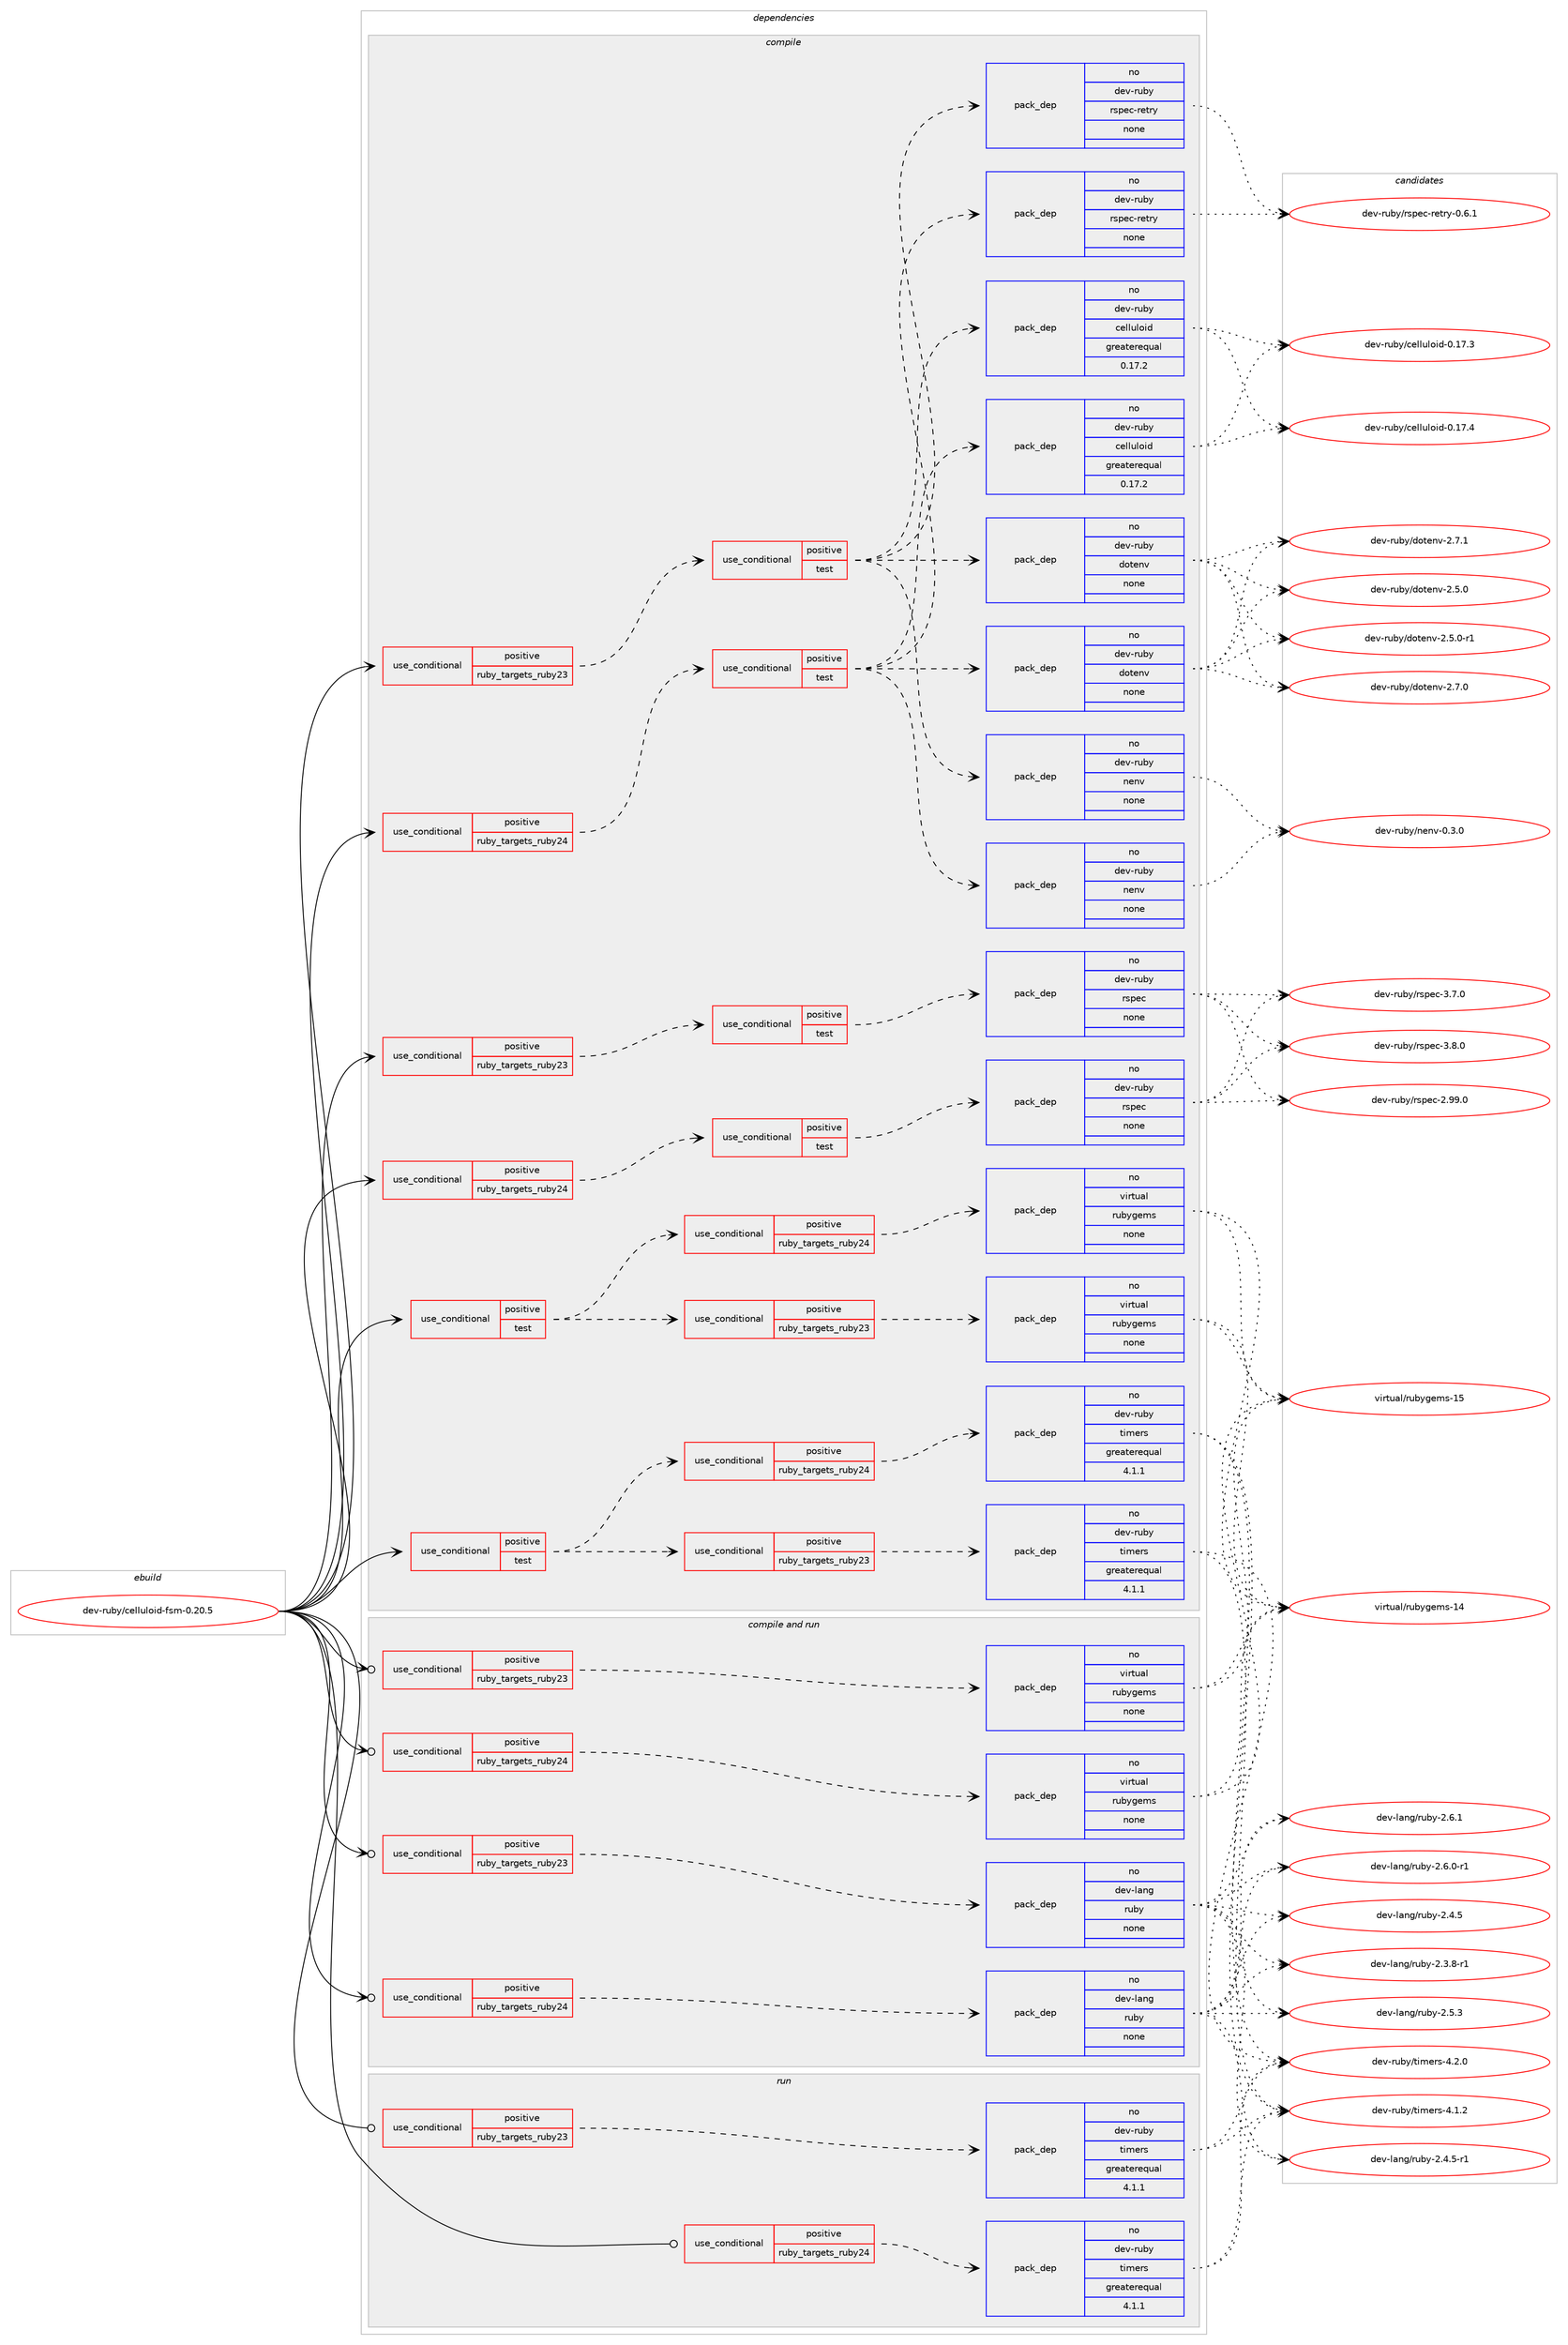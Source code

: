 digraph prolog {

# *************
# Graph options
# *************

newrank=true;
concentrate=true;
compound=true;
graph [rankdir=LR,fontname=Helvetica,fontsize=10,ranksep=1.5];#, ranksep=2.5, nodesep=0.2];
edge  [arrowhead=vee];
node  [fontname=Helvetica,fontsize=10];

# **********
# The ebuild
# **********

subgraph cluster_leftcol {
color=gray;
rank=same;
label=<<i>ebuild</i>>;
id [label="dev-ruby/celluloid-fsm-0.20.5", color=red, width=4, href="../dev-ruby/celluloid-fsm-0.20.5.svg"];
}

# ****************
# The dependencies
# ****************

subgraph cluster_midcol {
color=gray;
label=<<i>dependencies</i>>;
subgraph cluster_compile {
fillcolor="#eeeeee";
style=filled;
label=<<i>compile</i>>;
subgraph cond395998 {
dependency1486245 [label=<<TABLE BORDER="0" CELLBORDER="1" CELLSPACING="0" CELLPADDING="4"><TR><TD ROWSPAN="3" CELLPADDING="10">use_conditional</TD></TR><TR><TD>positive</TD></TR><TR><TD>ruby_targets_ruby23</TD></TR></TABLE>>, shape=none, color=red];
subgraph cond395999 {
dependency1486246 [label=<<TABLE BORDER="0" CELLBORDER="1" CELLSPACING="0" CELLPADDING="4"><TR><TD ROWSPAN="3" CELLPADDING="10">use_conditional</TD></TR><TR><TD>positive</TD></TR><TR><TD>test</TD></TR></TABLE>>, shape=none, color=red];
subgraph pack1066803 {
dependency1486247 [label=<<TABLE BORDER="0" CELLBORDER="1" CELLSPACING="0" CELLPADDING="4" WIDTH="220"><TR><TD ROWSPAN="6" CELLPADDING="30">pack_dep</TD></TR><TR><TD WIDTH="110">no</TD></TR><TR><TD>dev-ruby</TD></TR><TR><TD>celluloid</TD></TR><TR><TD>greaterequal</TD></TR><TR><TD>0.17.2</TD></TR></TABLE>>, shape=none, color=blue];
}
dependency1486246:e -> dependency1486247:w [weight=20,style="dashed",arrowhead="vee"];
subgraph pack1066804 {
dependency1486248 [label=<<TABLE BORDER="0" CELLBORDER="1" CELLSPACING="0" CELLPADDING="4" WIDTH="220"><TR><TD ROWSPAN="6" CELLPADDING="30">pack_dep</TD></TR><TR><TD WIDTH="110">no</TD></TR><TR><TD>dev-ruby</TD></TR><TR><TD>dotenv</TD></TR><TR><TD>none</TD></TR><TR><TD></TD></TR></TABLE>>, shape=none, color=blue];
}
dependency1486246:e -> dependency1486248:w [weight=20,style="dashed",arrowhead="vee"];
subgraph pack1066805 {
dependency1486249 [label=<<TABLE BORDER="0" CELLBORDER="1" CELLSPACING="0" CELLPADDING="4" WIDTH="220"><TR><TD ROWSPAN="6" CELLPADDING="30">pack_dep</TD></TR><TR><TD WIDTH="110">no</TD></TR><TR><TD>dev-ruby</TD></TR><TR><TD>nenv</TD></TR><TR><TD>none</TD></TR><TR><TD></TD></TR></TABLE>>, shape=none, color=blue];
}
dependency1486246:e -> dependency1486249:w [weight=20,style="dashed",arrowhead="vee"];
subgraph pack1066806 {
dependency1486250 [label=<<TABLE BORDER="0" CELLBORDER="1" CELLSPACING="0" CELLPADDING="4" WIDTH="220"><TR><TD ROWSPAN="6" CELLPADDING="30">pack_dep</TD></TR><TR><TD WIDTH="110">no</TD></TR><TR><TD>dev-ruby</TD></TR><TR><TD>rspec-retry</TD></TR><TR><TD>none</TD></TR><TR><TD></TD></TR></TABLE>>, shape=none, color=blue];
}
dependency1486246:e -> dependency1486250:w [weight=20,style="dashed",arrowhead="vee"];
}
dependency1486245:e -> dependency1486246:w [weight=20,style="dashed",arrowhead="vee"];
}
id:e -> dependency1486245:w [weight=20,style="solid",arrowhead="vee"];
subgraph cond396000 {
dependency1486251 [label=<<TABLE BORDER="0" CELLBORDER="1" CELLSPACING="0" CELLPADDING="4"><TR><TD ROWSPAN="3" CELLPADDING="10">use_conditional</TD></TR><TR><TD>positive</TD></TR><TR><TD>ruby_targets_ruby23</TD></TR></TABLE>>, shape=none, color=red];
subgraph cond396001 {
dependency1486252 [label=<<TABLE BORDER="0" CELLBORDER="1" CELLSPACING="0" CELLPADDING="4"><TR><TD ROWSPAN="3" CELLPADDING="10">use_conditional</TD></TR><TR><TD>positive</TD></TR><TR><TD>test</TD></TR></TABLE>>, shape=none, color=red];
subgraph pack1066807 {
dependency1486253 [label=<<TABLE BORDER="0" CELLBORDER="1" CELLSPACING="0" CELLPADDING="4" WIDTH="220"><TR><TD ROWSPAN="6" CELLPADDING="30">pack_dep</TD></TR><TR><TD WIDTH="110">no</TD></TR><TR><TD>dev-ruby</TD></TR><TR><TD>rspec</TD></TR><TR><TD>none</TD></TR><TR><TD></TD></TR></TABLE>>, shape=none, color=blue];
}
dependency1486252:e -> dependency1486253:w [weight=20,style="dashed",arrowhead="vee"];
}
dependency1486251:e -> dependency1486252:w [weight=20,style="dashed",arrowhead="vee"];
}
id:e -> dependency1486251:w [weight=20,style="solid",arrowhead="vee"];
subgraph cond396002 {
dependency1486254 [label=<<TABLE BORDER="0" CELLBORDER="1" CELLSPACING="0" CELLPADDING="4"><TR><TD ROWSPAN="3" CELLPADDING="10">use_conditional</TD></TR><TR><TD>positive</TD></TR><TR><TD>ruby_targets_ruby24</TD></TR></TABLE>>, shape=none, color=red];
subgraph cond396003 {
dependency1486255 [label=<<TABLE BORDER="0" CELLBORDER="1" CELLSPACING="0" CELLPADDING="4"><TR><TD ROWSPAN="3" CELLPADDING="10">use_conditional</TD></TR><TR><TD>positive</TD></TR><TR><TD>test</TD></TR></TABLE>>, shape=none, color=red];
subgraph pack1066808 {
dependency1486256 [label=<<TABLE BORDER="0" CELLBORDER="1" CELLSPACING="0" CELLPADDING="4" WIDTH="220"><TR><TD ROWSPAN="6" CELLPADDING="30">pack_dep</TD></TR><TR><TD WIDTH="110">no</TD></TR><TR><TD>dev-ruby</TD></TR><TR><TD>celluloid</TD></TR><TR><TD>greaterequal</TD></TR><TR><TD>0.17.2</TD></TR></TABLE>>, shape=none, color=blue];
}
dependency1486255:e -> dependency1486256:w [weight=20,style="dashed",arrowhead="vee"];
subgraph pack1066809 {
dependency1486257 [label=<<TABLE BORDER="0" CELLBORDER="1" CELLSPACING="0" CELLPADDING="4" WIDTH="220"><TR><TD ROWSPAN="6" CELLPADDING="30">pack_dep</TD></TR><TR><TD WIDTH="110">no</TD></TR><TR><TD>dev-ruby</TD></TR><TR><TD>dotenv</TD></TR><TR><TD>none</TD></TR><TR><TD></TD></TR></TABLE>>, shape=none, color=blue];
}
dependency1486255:e -> dependency1486257:w [weight=20,style="dashed",arrowhead="vee"];
subgraph pack1066810 {
dependency1486258 [label=<<TABLE BORDER="0" CELLBORDER="1" CELLSPACING="0" CELLPADDING="4" WIDTH="220"><TR><TD ROWSPAN="6" CELLPADDING="30">pack_dep</TD></TR><TR><TD WIDTH="110">no</TD></TR><TR><TD>dev-ruby</TD></TR><TR><TD>nenv</TD></TR><TR><TD>none</TD></TR><TR><TD></TD></TR></TABLE>>, shape=none, color=blue];
}
dependency1486255:e -> dependency1486258:w [weight=20,style="dashed",arrowhead="vee"];
subgraph pack1066811 {
dependency1486259 [label=<<TABLE BORDER="0" CELLBORDER="1" CELLSPACING="0" CELLPADDING="4" WIDTH="220"><TR><TD ROWSPAN="6" CELLPADDING="30">pack_dep</TD></TR><TR><TD WIDTH="110">no</TD></TR><TR><TD>dev-ruby</TD></TR><TR><TD>rspec-retry</TD></TR><TR><TD>none</TD></TR><TR><TD></TD></TR></TABLE>>, shape=none, color=blue];
}
dependency1486255:e -> dependency1486259:w [weight=20,style="dashed",arrowhead="vee"];
}
dependency1486254:e -> dependency1486255:w [weight=20,style="dashed",arrowhead="vee"];
}
id:e -> dependency1486254:w [weight=20,style="solid",arrowhead="vee"];
subgraph cond396004 {
dependency1486260 [label=<<TABLE BORDER="0" CELLBORDER="1" CELLSPACING="0" CELLPADDING="4"><TR><TD ROWSPAN="3" CELLPADDING="10">use_conditional</TD></TR><TR><TD>positive</TD></TR><TR><TD>ruby_targets_ruby24</TD></TR></TABLE>>, shape=none, color=red];
subgraph cond396005 {
dependency1486261 [label=<<TABLE BORDER="0" CELLBORDER="1" CELLSPACING="0" CELLPADDING="4"><TR><TD ROWSPAN="3" CELLPADDING="10">use_conditional</TD></TR><TR><TD>positive</TD></TR><TR><TD>test</TD></TR></TABLE>>, shape=none, color=red];
subgraph pack1066812 {
dependency1486262 [label=<<TABLE BORDER="0" CELLBORDER="1" CELLSPACING="0" CELLPADDING="4" WIDTH="220"><TR><TD ROWSPAN="6" CELLPADDING="30">pack_dep</TD></TR><TR><TD WIDTH="110">no</TD></TR><TR><TD>dev-ruby</TD></TR><TR><TD>rspec</TD></TR><TR><TD>none</TD></TR><TR><TD></TD></TR></TABLE>>, shape=none, color=blue];
}
dependency1486261:e -> dependency1486262:w [weight=20,style="dashed",arrowhead="vee"];
}
dependency1486260:e -> dependency1486261:w [weight=20,style="dashed",arrowhead="vee"];
}
id:e -> dependency1486260:w [weight=20,style="solid",arrowhead="vee"];
subgraph cond396006 {
dependency1486263 [label=<<TABLE BORDER="0" CELLBORDER="1" CELLSPACING="0" CELLPADDING="4"><TR><TD ROWSPAN="3" CELLPADDING="10">use_conditional</TD></TR><TR><TD>positive</TD></TR><TR><TD>test</TD></TR></TABLE>>, shape=none, color=red];
subgraph cond396007 {
dependency1486264 [label=<<TABLE BORDER="0" CELLBORDER="1" CELLSPACING="0" CELLPADDING="4"><TR><TD ROWSPAN="3" CELLPADDING="10">use_conditional</TD></TR><TR><TD>positive</TD></TR><TR><TD>ruby_targets_ruby23</TD></TR></TABLE>>, shape=none, color=red];
subgraph pack1066813 {
dependency1486265 [label=<<TABLE BORDER="0" CELLBORDER="1" CELLSPACING="0" CELLPADDING="4" WIDTH="220"><TR><TD ROWSPAN="6" CELLPADDING="30">pack_dep</TD></TR><TR><TD WIDTH="110">no</TD></TR><TR><TD>dev-ruby</TD></TR><TR><TD>timers</TD></TR><TR><TD>greaterequal</TD></TR><TR><TD>4.1.1</TD></TR></TABLE>>, shape=none, color=blue];
}
dependency1486264:e -> dependency1486265:w [weight=20,style="dashed",arrowhead="vee"];
}
dependency1486263:e -> dependency1486264:w [weight=20,style="dashed",arrowhead="vee"];
subgraph cond396008 {
dependency1486266 [label=<<TABLE BORDER="0" CELLBORDER="1" CELLSPACING="0" CELLPADDING="4"><TR><TD ROWSPAN="3" CELLPADDING="10">use_conditional</TD></TR><TR><TD>positive</TD></TR><TR><TD>ruby_targets_ruby24</TD></TR></TABLE>>, shape=none, color=red];
subgraph pack1066814 {
dependency1486267 [label=<<TABLE BORDER="0" CELLBORDER="1" CELLSPACING="0" CELLPADDING="4" WIDTH="220"><TR><TD ROWSPAN="6" CELLPADDING="30">pack_dep</TD></TR><TR><TD WIDTH="110">no</TD></TR><TR><TD>dev-ruby</TD></TR><TR><TD>timers</TD></TR><TR><TD>greaterequal</TD></TR><TR><TD>4.1.1</TD></TR></TABLE>>, shape=none, color=blue];
}
dependency1486266:e -> dependency1486267:w [weight=20,style="dashed",arrowhead="vee"];
}
dependency1486263:e -> dependency1486266:w [weight=20,style="dashed",arrowhead="vee"];
}
id:e -> dependency1486263:w [weight=20,style="solid",arrowhead="vee"];
subgraph cond396009 {
dependency1486268 [label=<<TABLE BORDER="0" CELLBORDER="1" CELLSPACING="0" CELLPADDING="4"><TR><TD ROWSPAN="3" CELLPADDING="10">use_conditional</TD></TR><TR><TD>positive</TD></TR><TR><TD>test</TD></TR></TABLE>>, shape=none, color=red];
subgraph cond396010 {
dependency1486269 [label=<<TABLE BORDER="0" CELLBORDER="1" CELLSPACING="0" CELLPADDING="4"><TR><TD ROWSPAN="3" CELLPADDING="10">use_conditional</TD></TR><TR><TD>positive</TD></TR><TR><TD>ruby_targets_ruby23</TD></TR></TABLE>>, shape=none, color=red];
subgraph pack1066815 {
dependency1486270 [label=<<TABLE BORDER="0" CELLBORDER="1" CELLSPACING="0" CELLPADDING="4" WIDTH="220"><TR><TD ROWSPAN="6" CELLPADDING="30">pack_dep</TD></TR><TR><TD WIDTH="110">no</TD></TR><TR><TD>virtual</TD></TR><TR><TD>rubygems</TD></TR><TR><TD>none</TD></TR><TR><TD></TD></TR></TABLE>>, shape=none, color=blue];
}
dependency1486269:e -> dependency1486270:w [weight=20,style="dashed",arrowhead="vee"];
}
dependency1486268:e -> dependency1486269:w [weight=20,style="dashed",arrowhead="vee"];
subgraph cond396011 {
dependency1486271 [label=<<TABLE BORDER="0" CELLBORDER="1" CELLSPACING="0" CELLPADDING="4"><TR><TD ROWSPAN="3" CELLPADDING="10">use_conditional</TD></TR><TR><TD>positive</TD></TR><TR><TD>ruby_targets_ruby24</TD></TR></TABLE>>, shape=none, color=red];
subgraph pack1066816 {
dependency1486272 [label=<<TABLE BORDER="0" CELLBORDER="1" CELLSPACING="0" CELLPADDING="4" WIDTH="220"><TR><TD ROWSPAN="6" CELLPADDING="30">pack_dep</TD></TR><TR><TD WIDTH="110">no</TD></TR><TR><TD>virtual</TD></TR><TR><TD>rubygems</TD></TR><TR><TD>none</TD></TR><TR><TD></TD></TR></TABLE>>, shape=none, color=blue];
}
dependency1486271:e -> dependency1486272:w [weight=20,style="dashed",arrowhead="vee"];
}
dependency1486268:e -> dependency1486271:w [weight=20,style="dashed",arrowhead="vee"];
}
id:e -> dependency1486268:w [weight=20,style="solid",arrowhead="vee"];
}
subgraph cluster_compileandrun {
fillcolor="#eeeeee";
style=filled;
label=<<i>compile and run</i>>;
subgraph cond396012 {
dependency1486273 [label=<<TABLE BORDER="0" CELLBORDER="1" CELLSPACING="0" CELLPADDING="4"><TR><TD ROWSPAN="3" CELLPADDING="10">use_conditional</TD></TR><TR><TD>positive</TD></TR><TR><TD>ruby_targets_ruby23</TD></TR></TABLE>>, shape=none, color=red];
subgraph pack1066817 {
dependency1486274 [label=<<TABLE BORDER="0" CELLBORDER="1" CELLSPACING="0" CELLPADDING="4" WIDTH="220"><TR><TD ROWSPAN="6" CELLPADDING="30">pack_dep</TD></TR><TR><TD WIDTH="110">no</TD></TR><TR><TD>dev-lang</TD></TR><TR><TD>ruby</TD></TR><TR><TD>none</TD></TR><TR><TD></TD></TR></TABLE>>, shape=none, color=blue];
}
dependency1486273:e -> dependency1486274:w [weight=20,style="dashed",arrowhead="vee"];
}
id:e -> dependency1486273:w [weight=20,style="solid",arrowhead="odotvee"];
subgraph cond396013 {
dependency1486275 [label=<<TABLE BORDER="0" CELLBORDER="1" CELLSPACING="0" CELLPADDING="4"><TR><TD ROWSPAN="3" CELLPADDING="10">use_conditional</TD></TR><TR><TD>positive</TD></TR><TR><TD>ruby_targets_ruby23</TD></TR></TABLE>>, shape=none, color=red];
subgraph pack1066818 {
dependency1486276 [label=<<TABLE BORDER="0" CELLBORDER="1" CELLSPACING="0" CELLPADDING="4" WIDTH="220"><TR><TD ROWSPAN="6" CELLPADDING="30">pack_dep</TD></TR><TR><TD WIDTH="110">no</TD></TR><TR><TD>virtual</TD></TR><TR><TD>rubygems</TD></TR><TR><TD>none</TD></TR><TR><TD></TD></TR></TABLE>>, shape=none, color=blue];
}
dependency1486275:e -> dependency1486276:w [weight=20,style="dashed",arrowhead="vee"];
}
id:e -> dependency1486275:w [weight=20,style="solid",arrowhead="odotvee"];
subgraph cond396014 {
dependency1486277 [label=<<TABLE BORDER="0" CELLBORDER="1" CELLSPACING="0" CELLPADDING="4"><TR><TD ROWSPAN="3" CELLPADDING="10">use_conditional</TD></TR><TR><TD>positive</TD></TR><TR><TD>ruby_targets_ruby24</TD></TR></TABLE>>, shape=none, color=red];
subgraph pack1066819 {
dependency1486278 [label=<<TABLE BORDER="0" CELLBORDER="1" CELLSPACING="0" CELLPADDING="4" WIDTH="220"><TR><TD ROWSPAN="6" CELLPADDING="30">pack_dep</TD></TR><TR><TD WIDTH="110">no</TD></TR><TR><TD>dev-lang</TD></TR><TR><TD>ruby</TD></TR><TR><TD>none</TD></TR><TR><TD></TD></TR></TABLE>>, shape=none, color=blue];
}
dependency1486277:e -> dependency1486278:w [weight=20,style="dashed",arrowhead="vee"];
}
id:e -> dependency1486277:w [weight=20,style="solid",arrowhead="odotvee"];
subgraph cond396015 {
dependency1486279 [label=<<TABLE BORDER="0" CELLBORDER="1" CELLSPACING="0" CELLPADDING="4"><TR><TD ROWSPAN="3" CELLPADDING="10">use_conditional</TD></TR><TR><TD>positive</TD></TR><TR><TD>ruby_targets_ruby24</TD></TR></TABLE>>, shape=none, color=red];
subgraph pack1066820 {
dependency1486280 [label=<<TABLE BORDER="0" CELLBORDER="1" CELLSPACING="0" CELLPADDING="4" WIDTH="220"><TR><TD ROWSPAN="6" CELLPADDING="30">pack_dep</TD></TR><TR><TD WIDTH="110">no</TD></TR><TR><TD>virtual</TD></TR><TR><TD>rubygems</TD></TR><TR><TD>none</TD></TR><TR><TD></TD></TR></TABLE>>, shape=none, color=blue];
}
dependency1486279:e -> dependency1486280:w [weight=20,style="dashed",arrowhead="vee"];
}
id:e -> dependency1486279:w [weight=20,style="solid",arrowhead="odotvee"];
}
subgraph cluster_run {
fillcolor="#eeeeee";
style=filled;
label=<<i>run</i>>;
subgraph cond396016 {
dependency1486281 [label=<<TABLE BORDER="0" CELLBORDER="1" CELLSPACING="0" CELLPADDING="4"><TR><TD ROWSPAN="3" CELLPADDING="10">use_conditional</TD></TR><TR><TD>positive</TD></TR><TR><TD>ruby_targets_ruby23</TD></TR></TABLE>>, shape=none, color=red];
subgraph pack1066821 {
dependency1486282 [label=<<TABLE BORDER="0" CELLBORDER="1" CELLSPACING="0" CELLPADDING="4" WIDTH="220"><TR><TD ROWSPAN="6" CELLPADDING="30">pack_dep</TD></TR><TR><TD WIDTH="110">no</TD></TR><TR><TD>dev-ruby</TD></TR><TR><TD>timers</TD></TR><TR><TD>greaterequal</TD></TR><TR><TD>4.1.1</TD></TR></TABLE>>, shape=none, color=blue];
}
dependency1486281:e -> dependency1486282:w [weight=20,style="dashed",arrowhead="vee"];
}
id:e -> dependency1486281:w [weight=20,style="solid",arrowhead="odot"];
subgraph cond396017 {
dependency1486283 [label=<<TABLE BORDER="0" CELLBORDER="1" CELLSPACING="0" CELLPADDING="4"><TR><TD ROWSPAN="3" CELLPADDING="10">use_conditional</TD></TR><TR><TD>positive</TD></TR><TR><TD>ruby_targets_ruby24</TD></TR></TABLE>>, shape=none, color=red];
subgraph pack1066822 {
dependency1486284 [label=<<TABLE BORDER="0" CELLBORDER="1" CELLSPACING="0" CELLPADDING="4" WIDTH="220"><TR><TD ROWSPAN="6" CELLPADDING="30">pack_dep</TD></TR><TR><TD WIDTH="110">no</TD></TR><TR><TD>dev-ruby</TD></TR><TR><TD>timers</TD></TR><TR><TD>greaterequal</TD></TR><TR><TD>4.1.1</TD></TR></TABLE>>, shape=none, color=blue];
}
dependency1486283:e -> dependency1486284:w [weight=20,style="dashed",arrowhead="vee"];
}
id:e -> dependency1486283:w [weight=20,style="solid",arrowhead="odot"];
}
}

# **************
# The candidates
# **************

subgraph cluster_choices {
rank=same;
color=gray;
label=<<i>candidates</i>>;

subgraph choice1066803 {
color=black;
nodesep=1;
choice1001011184511411798121479910110810811710811110510045484649554651 [label="dev-ruby/celluloid-0.17.3", color=red, width=4,href="../dev-ruby/celluloid-0.17.3.svg"];
choice1001011184511411798121479910110810811710811110510045484649554652 [label="dev-ruby/celluloid-0.17.4", color=red, width=4,href="../dev-ruby/celluloid-0.17.4.svg"];
dependency1486247:e -> choice1001011184511411798121479910110810811710811110510045484649554651:w [style=dotted,weight="100"];
dependency1486247:e -> choice1001011184511411798121479910110810811710811110510045484649554652:w [style=dotted,weight="100"];
}
subgraph choice1066804 {
color=black;
nodesep=1;
choice100101118451141179812147100111116101110118455046534648 [label="dev-ruby/dotenv-2.5.0", color=red, width=4,href="../dev-ruby/dotenv-2.5.0.svg"];
choice1001011184511411798121471001111161011101184550465346484511449 [label="dev-ruby/dotenv-2.5.0-r1", color=red, width=4,href="../dev-ruby/dotenv-2.5.0-r1.svg"];
choice100101118451141179812147100111116101110118455046554648 [label="dev-ruby/dotenv-2.7.0", color=red, width=4,href="../dev-ruby/dotenv-2.7.0.svg"];
choice100101118451141179812147100111116101110118455046554649 [label="dev-ruby/dotenv-2.7.1", color=red, width=4,href="../dev-ruby/dotenv-2.7.1.svg"];
dependency1486248:e -> choice100101118451141179812147100111116101110118455046534648:w [style=dotted,weight="100"];
dependency1486248:e -> choice1001011184511411798121471001111161011101184550465346484511449:w [style=dotted,weight="100"];
dependency1486248:e -> choice100101118451141179812147100111116101110118455046554648:w [style=dotted,weight="100"];
dependency1486248:e -> choice100101118451141179812147100111116101110118455046554649:w [style=dotted,weight="100"];
}
subgraph choice1066805 {
color=black;
nodesep=1;
choice100101118451141179812147110101110118454846514648 [label="dev-ruby/nenv-0.3.0", color=red, width=4,href="../dev-ruby/nenv-0.3.0.svg"];
dependency1486249:e -> choice100101118451141179812147110101110118454846514648:w [style=dotted,weight="100"];
}
subgraph choice1066806 {
color=black;
nodesep=1;
choice1001011184511411798121471141151121019945114101116114121454846544649 [label="dev-ruby/rspec-retry-0.6.1", color=red, width=4,href="../dev-ruby/rspec-retry-0.6.1.svg"];
dependency1486250:e -> choice1001011184511411798121471141151121019945114101116114121454846544649:w [style=dotted,weight="100"];
}
subgraph choice1066807 {
color=black;
nodesep=1;
choice1001011184511411798121471141151121019945504657574648 [label="dev-ruby/rspec-2.99.0", color=red, width=4,href="../dev-ruby/rspec-2.99.0.svg"];
choice10010111845114117981214711411511210199455146554648 [label="dev-ruby/rspec-3.7.0", color=red, width=4,href="../dev-ruby/rspec-3.7.0.svg"];
choice10010111845114117981214711411511210199455146564648 [label="dev-ruby/rspec-3.8.0", color=red, width=4,href="../dev-ruby/rspec-3.8.0.svg"];
dependency1486253:e -> choice1001011184511411798121471141151121019945504657574648:w [style=dotted,weight="100"];
dependency1486253:e -> choice10010111845114117981214711411511210199455146554648:w [style=dotted,weight="100"];
dependency1486253:e -> choice10010111845114117981214711411511210199455146564648:w [style=dotted,weight="100"];
}
subgraph choice1066808 {
color=black;
nodesep=1;
choice1001011184511411798121479910110810811710811110510045484649554651 [label="dev-ruby/celluloid-0.17.3", color=red, width=4,href="../dev-ruby/celluloid-0.17.3.svg"];
choice1001011184511411798121479910110810811710811110510045484649554652 [label="dev-ruby/celluloid-0.17.4", color=red, width=4,href="../dev-ruby/celluloid-0.17.4.svg"];
dependency1486256:e -> choice1001011184511411798121479910110810811710811110510045484649554651:w [style=dotted,weight="100"];
dependency1486256:e -> choice1001011184511411798121479910110810811710811110510045484649554652:w [style=dotted,weight="100"];
}
subgraph choice1066809 {
color=black;
nodesep=1;
choice100101118451141179812147100111116101110118455046534648 [label="dev-ruby/dotenv-2.5.0", color=red, width=4,href="../dev-ruby/dotenv-2.5.0.svg"];
choice1001011184511411798121471001111161011101184550465346484511449 [label="dev-ruby/dotenv-2.5.0-r1", color=red, width=4,href="../dev-ruby/dotenv-2.5.0-r1.svg"];
choice100101118451141179812147100111116101110118455046554648 [label="dev-ruby/dotenv-2.7.0", color=red, width=4,href="../dev-ruby/dotenv-2.7.0.svg"];
choice100101118451141179812147100111116101110118455046554649 [label="dev-ruby/dotenv-2.7.1", color=red, width=4,href="../dev-ruby/dotenv-2.7.1.svg"];
dependency1486257:e -> choice100101118451141179812147100111116101110118455046534648:w [style=dotted,weight="100"];
dependency1486257:e -> choice1001011184511411798121471001111161011101184550465346484511449:w [style=dotted,weight="100"];
dependency1486257:e -> choice100101118451141179812147100111116101110118455046554648:w [style=dotted,weight="100"];
dependency1486257:e -> choice100101118451141179812147100111116101110118455046554649:w [style=dotted,weight="100"];
}
subgraph choice1066810 {
color=black;
nodesep=1;
choice100101118451141179812147110101110118454846514648 [label="dev-ruby/nenv-0.3.0", color=red, width=4,href="../dev-ruby/nenv-0.3.0.svg"];
dependency1486258:e -> choice100101118451141179812147110101110118454846514648:w [style=dotted,weight="100"];
}
subgraph choice1066811 {
color=black;
nodesep=1;
choice1001011184511411798121471141151121019945114101116114121454846544649 [label="dev-ruby/rspec-retry-0.6.1", color=red, width=4,href="../dev-ruby/rspec-retry-0.6.1.svg"];
dependency1486259:e -> choice1001011184511411798121471141151121019945114101116114121454846544649:w [style=dotted,weight="100"];
}
subgraph choice1066812 {
color=black;
nodesep=1;
choice1001011184511411798121471141151121019945504657574648 [label="dev-ruby/rspec-2.99.0", color=red, width=4,href="../dev-ruby/rspec-2.99.0.svg"];
choice10010111845114117981214711411511210199455146554648 [label="dev-ruby/rspec-3.7.0", color=red, width=4,href="../dev-ruby/rspec-3.7.0.svg"];
choice10010111845114117981214711411511210199455146564648 [label="dev-ruby/rspec-3.8.0", color=red, width=4,href="../dev-ruby/rspec-3.8.0.svg"];
dependency1486262:e -> choice1001011184511411798121471141151121019945504657574648:w [style=dotted,weight="100"];
dependency1486262:e -> choice10010111845114117981214711411511210199455146554648:w [style=dotted,weight="100"];
dependency1486262:e -> choice10010111845114117981214711411511210199455146564648:w [style=dotted,weight="100"];
}
subgraph choice1066813 {
color=black;
nodesep=1;
choice100101118451141179812147116105109101114115455246494650 [label="dev-ruby/timers-4.1.2", color=red, width=4,href="../dev-ruby/timers-4.1.2.svg"];
choice100101118451141179812147116105109101114115455246504648 [label="dev-ruby/timers-4.2.0", color=red, width=4,href="../dev-ruby/timers-4.2.0.svg"];
dependency1486265:e -> choice100101118451141179812147116105109101114115455246494650:w [style=dotted,weight="100"];
dependency1486265:e -> choice100101118451141179812147116105109101114115455246504648:w [style=dotted,weight="100"];
}
subgraph choice1066814 {
color=black;
nodesep=1;
choice100101118451141179812147116105109101114115455246494650 [label="dev-ruby/timers-4.1.2", color=red, width=4,href="../dev-ruby/timers-4.1.2.svg"];
choice100101118451141179812147116105109101114115455246504648 [label="dev-ruby/timers-4.2.0", color=red, width=4,href="../dev-ruby/timers-4.2.0.svg"];
dependency1486267:e -> choice100101118451141179812147116105109101114115455246494650:w [style=dotted,weight="100"];
dependency1486267:e -> choice100101118451141179812147116105109101114115455246504648:w [style=dotted,weight="100"];
}
subgraph choice1066815 {
color=black;
nodesep=1;
choice118105114116117971084711411798121103101109115454952 [label="virtual/rubygems-14", color=red, width=4,href="../virtual/rubygems-14.svg"];
choice118105114116117971084711411798121103101109115454953 [label="virtual/rubygems-15", color=red, width=4,href="../virtual/rubygems-15.svg"];
dependency1486270:e -> choice118105114116117971084711411798121103101109115454952:w [style=dotted,weight="100"];
dependency1486270:e -> choice118105114116117971084711411798121103101109115454953:w [style=dotted,weight="100"];
}
subgraph choice1066816 {
color=black;
nodesep=1;
choice118105114116117971084711411798121103101109115454952 [label="virtual/rubygems-14", color=red, width=4,href="../virtual/rubygems-14.svg"];
choice118105114116117971084711411798121103101109115454953 [label="virtual/rubygems-15", color=red, width=4,href="../virtual/rubygems-15.svg"];
dependency1486272:e -> choice118105114116117971084711411798121103101109115454952:w [style=dotted,weight="100"];
dependency1486272:e -> choice118105114116117971084711411798121103101109115454953:w [style=dotted,weight="100"];
}
subgraph choice1066817 {
color=black;
nodesep=1;
choice100101118451089711010347114117981214550465146564511449 [label="dev-lang/ruby-2.3.8-r1", color=red, width=4,href="../dev-lang/ruby-2.3.8-r1.svg"];
choice10010111845108971101034711411798121455046524653 [label="dev-lang/ruby-2.4.5", color=red, width=4,href="../dev-lang/ruby-2.4.5.svg"];
choice100101118451089711010347114117981214550465246534511449 [label="dev-lang/ruby-2.4.5-r1", color=red, width=4,href="../dev-lang/ruby-2.4.5-r1.svg"];
choice10010111845108971101034711411798121455046534651 [label="dev-lang/ruby-2.5.3", color=red, width=4,href="../dev-lang/ruby-2.5.3.svg"];
choice100101118451089711010347114117981214550465446484511449 [label="dev-lang/ruby-2.6.0-r1", color=red, width=4,href="../dev-lang/ruby-2.6.0-r1.svg"];
choice10010111845108971101034711411798121455046544649 [label="dev-lang/ruby-2.6.1", color=red, width=4,href="../dev-lang/ruby-2.6.1.svg"];
dependency1486274:e -> choice100101118451089711010347114117981214550465146564511449:w [style=dotted,weight="100"];
dependency1486274:e -> choice10010111845108971101034711411798121455046524653:w [style=dotted,weight="100"];
dependency1486274:e -> choice100101118451089711010347114117981214550465246534511449:w [style=dotted,weight="100"];
dependency1486274:e -> choice10010111845108971101034711411798121455046534651:w [style=dotted,weight="100"];
dependency1486274:e -> choice100101118451089711010347114117981214550465446484511449:w [style=dotted,weight="100"];
dependency1486274:e -> choice10010111845108971101034711411798121455046544649:w [style=dotted,weight="100"];
}
subgraph choice1066818 {
color=black;
nodesep=1;
choice118105114116117971084711411798121103101109115454952 [label="virtual/rubygems-14", color=red, width=4,href="../virtual/rubygems-14.svg"];
choice118105114116117971084711411798121103101109115454953 [label="virtual/rubygems-15", color=red, width=4,href="../virtual/rubygems-15.svg"];
dependency1486276:e -> choice118105114116117971084711411798121103101109115454952:w [style=dotted,weight="100"];
dependency1486276:e -> choice118105114116117971084711411798121103101109115454953:w [style=dotted,weight="100"];
}
subgraph choice1066819 {
color=black;
nodesep=1;
choice100101118451089711010347114117981214550465146564511449 [label="dev-lang/ruby-2.3.8-r1", color=red, width=4,href="../dev-lang/ruby-2.3.8-r1.svg"];
choice10010111845108971101034711411798121455046524653 [label="dev-lang/ruby-2.4.5", color=red, width=4,href="../dev-lang/ruby-2.4.5.svg"];
choice100101118451089711010347114117981214550465246534511449 [label="dev-lang/ruby-2.4.5-r1", color=red, width=4,href="../dev-lang/ruby-2.4.5-r1.svg"];
choice10010111845108971101034711411798121455046534651 [label="dev-lang/ruby-2.5.3", color=red, width=4,href="../dev-lang/ruby-2.5.3.svg"];
choice100101118451089711010347114117981214550465446484511449 [label="dev-lang/ruby-2.6.0-r1", color=red, width=4,href="../dev-lang/ruby-2.6.0-r1.svg"];
choice10010111845108971101034711411798121455046544649 [label="dev-lang/ruby-2.6.1", color=red, width=4,href="../dev-lang/ruby-2.6.1.svg"];
dependency1486278:e -> choice100101118451089711010347114117981214550465146564511449:w [style=dotted,weight="100"];
dependency1486278:e -> choice10010111845108971101034711411798121455046524653:w [style=dotted,weight="100"];
dependency1486278:e -> choice100101118451089711010347114117981214550465246534511449:w [style=dotted,weight="100"];
dependency1486278:e -> choice10010111845108971101034711411798121455046534651:w [style=dotted,weight="100"];
dependency1486278:e -> choice100101118451089711010347114117981214550465446484511449:w [style=dotted,weight="100"];
dependency1486278:e -> choice10010111845108971101034711411798121455046544649:w [style=dotted,weight="100"];
}
subgraph choice1066820 {
color=black;
nodesep=1;
choice118105114116117971084711411798121103101109115454952 [label="virtual/rubygems-14", color=red, width=4,href="../virtual/rubygems-14.svg"];
choice118105114116117971084711411798121103101109115454953 [label="virtual/rubygems-15", color=red, width=4,href="../virtual/rubygems-15.svg"];
dependency1486280:e -> choice118105114116117971084711411798121103101109115454952:w [style=dotted,weight="100"];
dependency1486280:e -> choice118105114116117971084711411798121103101109115454953:w [style=dotted,weight="100"];
}
subgraph choice1066821 {
color=black;
nodesep=1;
choice100101118451141179812147116105109101114115455246494650 [label="dev-ruby/timers-4.1.2", color=red, width=4,href="../dev-ruby/timers-4.1.2.svg"];
choice100101118451141179812147116105109101114115455246504648 [label="dev-ruby/timers-4.2.0", color=red, width=4,href="../dev-ruby/timers-4.2.0.svg"];
dependency1486282:e -> choice100101118451141179812147116105109101114115455246494650:w [style=dotted,weight="100"];
dependency1486282:e -> choice100101118451141179812147116105109101114115455246504648:w [style=dotted,weight="100"];
}
subgraph choice1066822 {
color=black;
nodesep=1;
choice100101118451141179812147116105109101114115455246494650 [label="dev-ruby/timers-4.1.2", color=red, width=4,href="../dev-ruby/timers-4.1.2.svg"];
choice100101118451141179812147116105109101114115455246504648 [label="dev-ruby/timers-4.2.0", color=red, width=4,href="../dev-ruby/timers-4.2.0.svg"];
dependency1486284:e -> choice100101118451141179812147116105109101114115455246494650:w [style=dotted,weight="100"];
dependency1486284:e -> choice100101118451141179812147116105109101114115455246504648:w [style=dotted,weight="100"];
}
}

}
